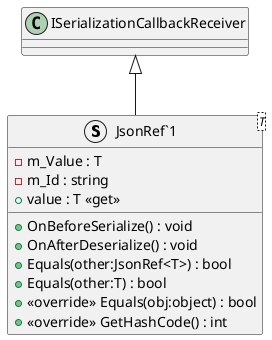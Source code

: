 @startuml
struct "JsonRef`1"<T> {
    - m_Value : T
    - m_Id : string
    + value : T <<get>>
    + OnBeforeSerialize() : void
    + OnAfterDeserialize() : void
    + Equals(other:JsonRef<T>) : bool
    + Equals(other:T) : bool
    + <<override>> Equals(obj:object) : bool
    + <<override>> GetHashCode() : int
}
ISerializationCallbackReceiver <|-- "JsonRef`1"
@enduml
